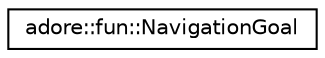 digraph "Graphical Class Hierarchy"
{
 // LATEX_PDF_SIZE
  edge [fontname="Helvetica",fontsize="10",labelfontname="Helvetica",labelfontsize="10"];
  node [fontname="Helvetica",fontsize="10",shape=record];
  rankdir="LR";
  Node0 [label="adore::fun::NavigationGoal",height=0.2,width=0.4,color="black", fillcolor="white", style="filled",URL="$structadore_1_1fun_1_1NavigationGoal.html",tooltip=" "];
}
